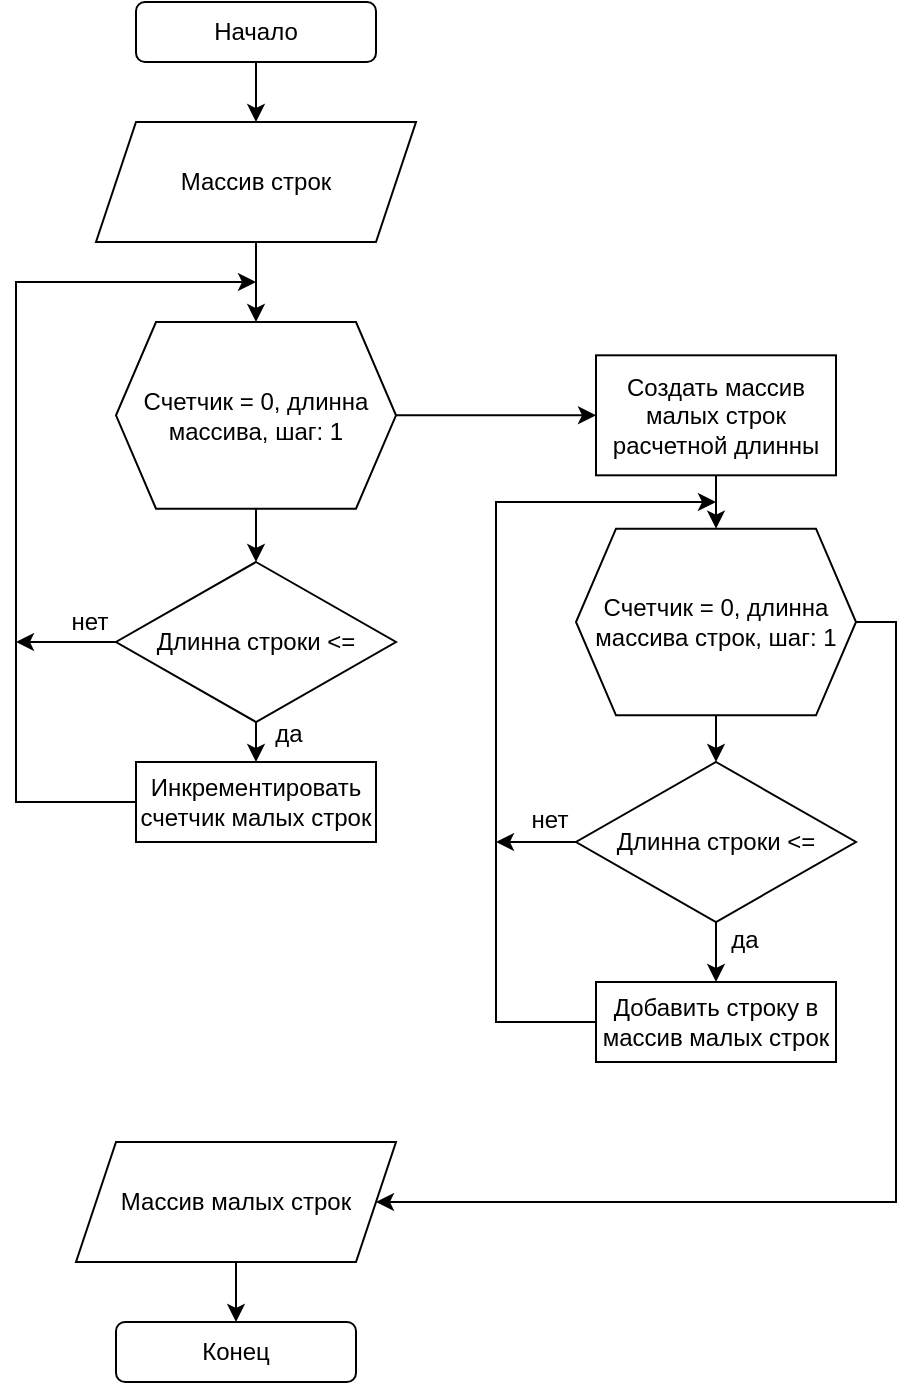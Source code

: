 <mxfile version="23.0.2" type="device">
  <diagram name="Page-1" id="PPLg_I1r8-qgnKmGnJpS">
    <mxGraphModel dx="712" dy="835" grid="1" gridSize="10" guides="1" tooltips="1" connect="1" arrows="1" fold="1" page="1" pageScale="1" pageWidth="850" pageHeight="1100" math="0" shadow="0">
      <root>
        <mxCell id="0" />
        <mxCell id="1" parent="0" />
        <mxCell id="sMHLNyQN0D_HlpmlSs4N-8" style="edgeStyle=orthogonalEdgeStyle;rounded=0;orthogonalLoop=1;jettySize=auto;html=1;exitX=0.5;exitY=1;exitDx=0;exitDy=0;entryX=0.5;entryY=0;entryDx=0;entryDy=0;" parent="1" source="sMHLNyQN0D_HlpmlSs4N-2" target="sMHLNyQN0D_HlpmlSs4N-4" edge="1">
          <mxGeometry relative="1" as="geometry" />
        </mxCell>
        <mxCell id="sMHLNyQN0D_HlpmlSs4N-2" value="Начало" style="rounded=1;whiteSpace=wrap;html=1;" parent="1" vertex="1">
          <mxGeometry x="340" y="20" width="120" height="30" as="geometry" />
        </mxCell>
        <mxCell id="sMHLNyQN0D_HlpmlSs4N-3" value="Конец" style="rounded=1;whiteSpace=wrap;html=1;" parent="1" vertex="1">
          <mxGeometry x="330" y="680" width="120" height="30" as="geometry" />
        </mxCell>
        <mxCell id="sMHLNyQN0D_HlpmlSs4N-9" style="edgeStyle=orthogonalEdgeStyle;rounded=0;orthogonalLoop=1;jettySize=auto;html=1;exitX=0.5;exitY=1;exitDx=0;exitDy=0;entryX=0.5;entryY=0;entryDx=0;entryDy=0;" parent="1" source="sMHLNyQN0D_HlpmlSs4N-4" target="sMHLNyQN0D_HlpmlSs4N-5" edge="1">
          <mxGeometry relative="1" as="geometry" />
        </mxCell>
        <mxCell id="sMHLNyQN0D_HlpmlSs4N-4" value="Массив строк" style="shape=parallelogram;perimeter=parallelogramPerimeter;whiteSpace=wrap;html=1;fixedSize=1;" parent="1" vertex="1">
          <mxGeometry x="320" y="80" width="160" height="60" as="geometry" />
        </mxCell>
        <mxCell id="sMHLNyQN0D_HlpmlSs4N-10" style="edgeStyle=orthogonalEdgeStyle;rounded=0;orthogonalLoop=1;jettySize=auto;html=1;exitX=0.5;exitY=1;exitDx=0;exitDy=0;entryX=0.5;entryY=0;entryDx=0;entryDy=0;" parent="1" source="sMHLNyQN0D_HlpmlSs4N-5" target="sMHLNyQN0D_HlpmlSs4N-6" edge="1">
          <mxGeometry relative="1" as="geometry" />
        </mxCell>
        <mxCell id="VX_0VVApAwYvyAsF2JCo-8" style="edgeStyle=orthogonalEdgeStyle;rounded=0;orthogonalLoop=1;jettySize=auto;html=1;exitX=1;exitY=0.5;exitDx=0;exitDy=0;entryX=0;entryY=0.5;entryDx=0;entryDy=0;" edge="1" parent="1" source="sMHLNyQN0D_HlpmlSs4N-5" target="VX_0VVApAwYvyAsF2JCo-7">
          <mxGeometry relative="1" as="geometry" />
        </mxCell>
        <mxCell id="sMHLNyQN0D_HlpmlSs4N-5" value="Счетчик = 0, длинна массива, шаг: 1" style="shape=hexagon;perimeter=hexagonPerimeter2;whiteSpace=wrap;html=1;fixedSize=1;" parent="1" vertex="1">
          <mxGeometry x="330" y="180" width="140" height="93.33" as="geometry" />
        </mxCell>
        <mxCell id="sMHLNyQN0D_HlpmlSs4N-11" style="edgeStyle=orthogonalEdgeStyle;rounded=0;orthogonalLoop=1;jettySize=auto;html=1;exitX=0.5;exitY=1;exitDx=0;exitDy=0;" parent="1" source="sMHLNyQN0D_HlpmlSs4N-6" edge="1">
          <mxGeometry relative="1" as="geometry">
            <mxPoint x="400" y="400" as="targetPoint" />
          </mxGeometry>
        </mxCell>
        <mxCell id="sMHLNyQN0D_HlpmlSs4N-16" style="edgeStyle=orthogonalEdgeStyle;rounded=0;orthogonalLoop=1;jettySize=auto;html=1;exitX=0;exitY=0.5;exitDx=0;exitDy=0;" parent="1" source="sMHLNyQN0D_HlpmlSs4N-6" edge="1">
          <mxGeometry relative="1" as="geometry">
            <mxPoint x="280" y="340" as="targetPoint" />
          </mxGeometry>
        </mxCell>
        <mxCell id="sMHLNyQN0D_HlpmlSs4N-6" value="Длинна строки &amp;lt;=" style="rhombus;whiteSpace=wrap;html=1;" parent="1" vertex="1">
          <mxGeometry x="330" y="300" width="140" height="80" as="geometry" />
        </mxCell>
        <mxCell id="sMHLNyQN0D_HlpmlSs4N-13" style="edgeStyle=orthogonalEdgeStyle;rounded=0;orthogonalLoop=1;jettySize=auto;html=1;exitX=0;exitY=0.5;exitDx=0;exitDy=0;" parent="1" source="sMHLNyQN0D_HlpmlSs4N-12" edge="1">
          <mxGeometry relative="1" as="geometry">
            <mxPoint x="400" y="160" as="targetPoint" />
            <Array as="points">
              <mxPoint x="280" y="420" />
              <mxPoint x="280" y="160" />
            </Array>
          </mxGeometry>
        </mxCell>
        <mxCell id="sMHLNyQN0D_HlpmlSs4N-12" value="Инкрементировать счетчик малых строк" style="rounded=0;whiteSpace=wrap;html=1;" parent="1" vertex="1">
          <mxGeometry x="340" y="400" width="120" height="40" as="geometry" />
        </mxCell>
        <mxCell id="sMHLNyQN0D_HlpmlSs4N-14" value="да" style="text;html=1;align=center;verticalAlign=middle;resizable=0;points=[];autosize=1;strokeColor=none;fillColor=none;" parent="1" vertex="1">
          <mxGeometry x="396" y="371" width="40" height="30" as="geometry" />
        </mxCell>
        <mxCell id="sMHLNyQN0D_HlpmlSs4N-17" value="нет" style="text;html=1;strokeColor=none;fillColor=none;align=center;verticalAlign=middle;whiteSpace=wrap;rounded=0;" parent="1" vertex="1">
          <mxGeometry x="287" y="315" width="60" height="30" as="geometry" />
        </mxCell>
        <mxCell id="sMHLNyQN0D_HlpmlSs4N-21" style="edgeStyle=orthogonalEdgeStyle;rounded=0;orthogonalLoop=1;jettySize=auto;html=1;exitX=0.5;exitY=1;exitDx=0;exitDy=0;entryX=0.5;entryY=0;entryDx=0;entryDy=0;" parent="1" source="sMHLNyQN0D_HlpmlSs4N-19" target="sMHLNyQN0D_HlpmlSs4N-3" edge="1">
          <mxGeometry relative="1" as="geometry" />
        </mxCell>
        <mxCell id="sMHLNyQN0D_HlpmlSs4N-19" value="Массив малых строк" style="shape=parallelogram;perimeter=parallelogramPerimeter;whiteSpace=wrap;html=1;fixedSize=1;" parent="1" vertex="1">
          <mxGeometry x="310" y="590" width="160" height="60" as="geometry" />
        </mxCell>
        <mxCell id="VX_0VVApAwYvyAsF2JCo-10" style="edgeStyle=orthogonalEdgeStyle;rounded=0;orthogonalLoop=1;jettySize=auto;html=1;exitX=0.5;exitY=1;exitDx=0;exitDy=0;entryX=0.5;entryY=0;entryDx=0;entryDy=0;" edge="1" parent="1" source="VX_0VVApAwYvyAsF2JCo-1" target="VX_0VVApAwYvyAsF2JCo-3">
          <mxGeometry relative="1" as="geometry" />
        </mxCell>
        <mxCell id="VX_0VVApAwYvyAsF2JCo-18" style="edgeStyle=orthogonalEdgeStyle;rounded=0;orthogonalLoop=1;jettySize=auto;html=1;exitX=1;exitY=0.5;exitDx=0;exitDy=0;entryX=1;entryY=0.5;entryDx=0;entryDy=0;" edge="1" parent="1" source="VX_0VVApAwYvyAsF2JCo-1" target="sMHLNyQN0D_HlpmlSs4N-19">
          <mxGeometry relative="1" as="geometry">
            <mxPoint x="780" y="330" as="targetPoint" />
            <Array as="points">
              <mxPoint x="720" y="330" />
              <mxPoint x="720" y="620" />
            </Array>
          </mxGeometry>
        </mxCell>
        <mxCell id="VX_0VVApAwYvyAsF2JCo-1" value="Счетчик = 0, длинна массива строк, шаг: 1" style="shape=hexagon;perimeter=hexagonPerimeter2;whiteSpace=wrap;html=1;fixedSize=1;" vertex="1" parent="1">
          <mxGeometry x="560" y="283.33" width="140" height="93.33" as="geometry" />
        </mxCell>
        <mxCell id="VX_0VVApAwYvyAsF2JCo-11" style="edgeStyle=orthogonalEdgeStyle;rounded=0;orthogonalLoop=1;jettySize=auto;html=1;exitX=0.5;exitY=1;exitDx=0;exitDy=0;entryX=0.5;entryY=0;entryDx=0;entryDy=0;" edge="1" parent="1" source="VX_0VVApAwYvyAsF2JCo-3" target="VX_0VVApAwYvyAsF2JCo-4">
          <mxGeometry relative="1" as="geometry" />
        </mxCell>
        <mxCell id="VX_0VVApAwYvyAsF2JCo-17" style="edgeStyle=orthogonalEdgeStyle;rounded=0;orthogonalLoop=1;jettySize=auto;html=1;exitX=0;exitY=0.5;exitDx=0;exitDy=0;" edge="1" parent="1" source="VX_0VVApAwYvyAsF2JCo-3">
          <mxGeometry relative="1" as="geometry">
            <mxPoint x="520" y="440" as="targetPoint" />
          </mxGeometry>
        </mxCell>
        <mxCell id="VX_0VVApAwYvyAsF2JCo-3" value="Длинна строки &amp;lt;=" style="rhombus;whiteSpace=wrap;html=1;" vertex="1" parent="1">
          <mxGeometry x="560" y="400" width="140" height="80" as="geometry" />
        </mxCell>
        <mxCell id="VX_0VVApAwYvyAsF2JCo-12" style="edgeStyle=orthogonalEdgeStyle;rounded=0;orthogonalLoop=1;jettySize=auto;html=1;exitX=0;exitY=0.5;exitDx=0;exitDy=0;" edge="1" parent="1" source="VX_0VVApAwYvyAsF2JCo-4">
          <mxGeometry relative="1" as="geometry">
            <mxPoint x="630" y="270" as="targetPoint" />
            <Array as="points">
              <mxPoint x="520" y="530" />
              <mxPoint x="520" y="270" />
            </Array>
          </mxGeometry>
        </mxCell>
        <mxCell id="VX_0VVApAwYvyAsF2JCo-4" value="Добавить строку в массив малых строк" style="rounded=0;whiteSpace=wrap;html=1;" vertex="1" parent="1">
          <mxGeometry x="570" y="510" width="120" height="40" as="geometry" />
        </mxCell>
        <mxCell id="VX_0VVApAwYvyAsF2JCo-9" style="edgeStyle=orthogonalEdgeStyle;rounded=0;orthogonalLoop=1;jettySize=auto;html=1;exitX=0.5;exitY=1;exitDx=0;exitDy=0;entryX=0.5;entryY=0;entryDx=0;entryDy=0;" edge="1" parent="1" source="VX_0VVApAwYvyAsF2JCo-7" target="VX_0VVApAwYvyAsF2JCo-1">
          <mxGeometry relative="1" as="geometry" />
        </mxCell>
        <mxCell id="VX_0VVApAwYvyAsF2JCo-7" value="Создать массив малых строк расчетной длинны" style="rounded=0;whiteSpace=wrap;html=1;" vertex="1" parent="1">
          <mxGeometry x="570" y="196.66" width="120" height="60" as="geometry" />
        </mxCell>
        <mxCell id="VX_0VVApAwYvyAsF2JCo-13" value="да" style="text;html=1;align=center;verticalAlign=middle;resizable=0;points=[];autosize=1;strokeColor=none;fillColor=none;" vertex="1" parent="1">
          <mxGeometry x="624" y="474" width="40" height="30" as="geometry" />
        </mxCell>
        <mxCell id="VX_0VVApAwYvyAsF2JCo-14" value="нет" style="text;html=1;strokeColor=none;fillColor=none;align=center;verticalAlign=middle;whiteSpace=wrap;rounded=0;" vertex="1" parent="1">
          <mxGeometry x="517" y="414" width="60" height="30" as="geometry" />
        </mxCell>
      </root>
    </mxGraphModel>
  </diagram>
</mxfile>
